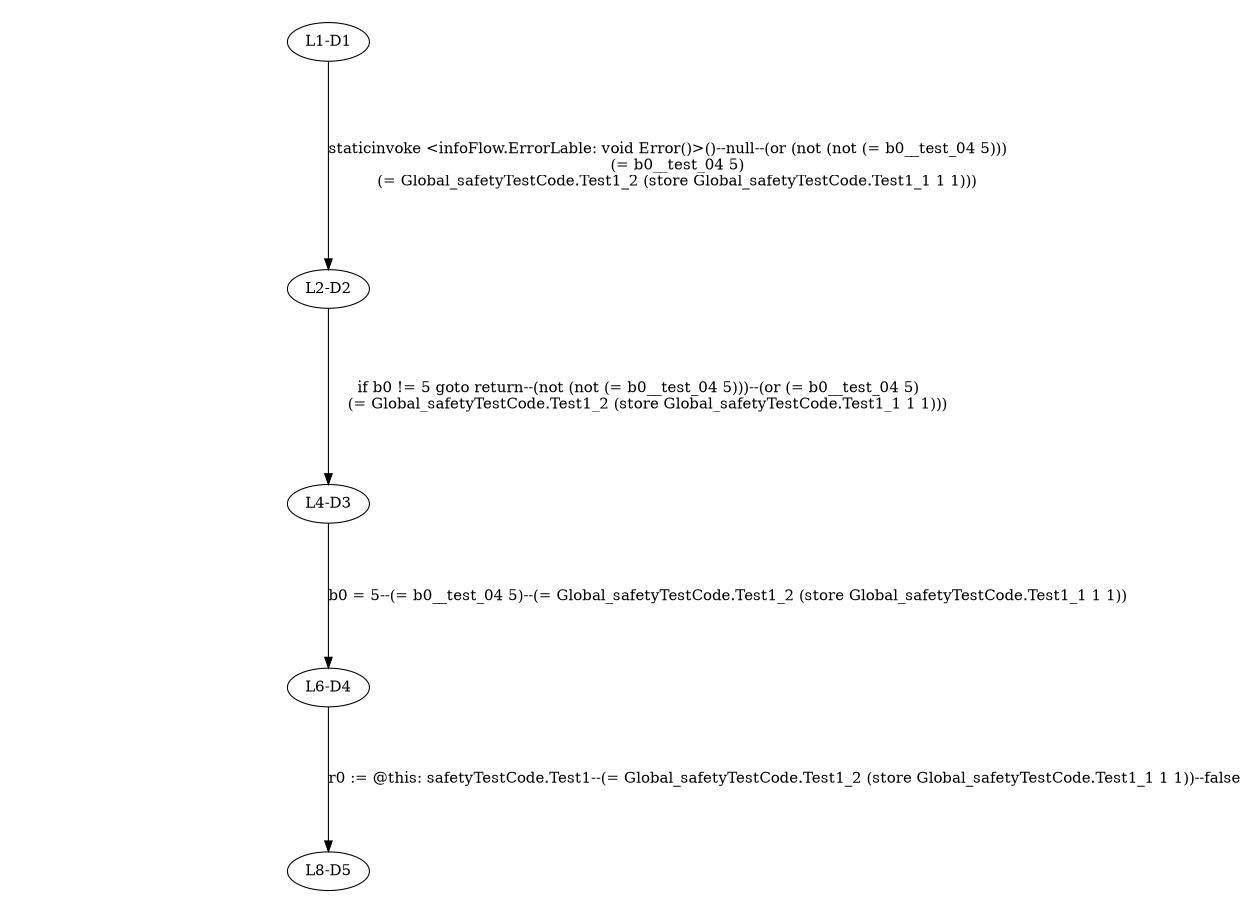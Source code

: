 digraph { 
	ratio="fill";
	size="8.3,11.7!";
	margin=0;
	"L1-D1" -> "L2-D2"[label="staticinvoke <infoFlow.ErrorLable: void Error()>()--null--(or (not (not (= b0__test_04 5)))
    (= b0__test_04 5)
    (= Global_safetyTestCode.Test1_2 (store Global_safetyTestCode.Test1_1 1 1)))"];
	"L2-D2" -> "L4-D3"[label="if b0 != 5 goto return--(not (not (= b0__test_04 5)))--(or (= b0__test_04 5)
    (= Global_safetyTestCode.Test1_2 (store Global_safetyTestCode.Test1_1 1 1)))"];
	"L4-D3" -> "L6-D4"[label="b0 = 5--(= b0__test_04 5)--(= Global_safetyTestCode.Test1_2 (store Global_safetyTestCode.Test1_1 1 1))"];
	"L6-D4" -> "L8-D5"[label="r0 := @this: safetyTestCode.Test1--(= Global_safetyTestCode.Test1_2 (store Global_safetyTestCode.Test1_1 1 1))--false"];
}
